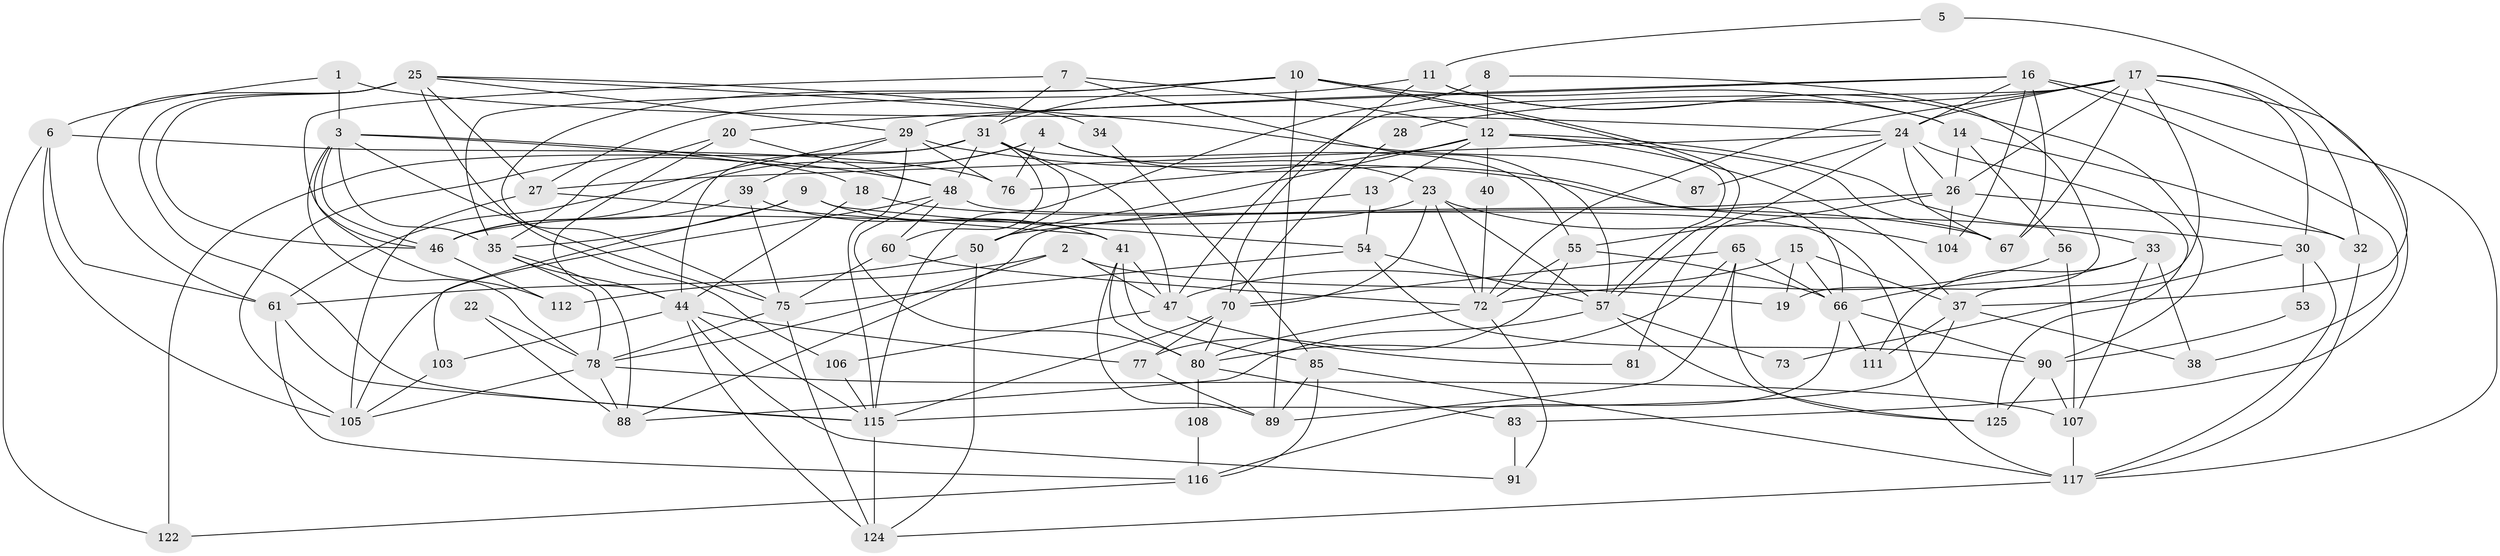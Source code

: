 // original degree distribution, {3: 0.22900763358778625, 4: 0.2595419847328244, 5: 0.17557251908396945, 2: 0.16793893129770993, 7: 0.05343511450381679, 6: 0.11450381679389313}
// Generated by graph-tools (version 1.1) at 2025/11/02/27/25 16:11:19]
// undirected, 84 vertices, 212 edges
graph export_dot {
graph [start="1"]
  node [color=gray90,style=filled];
  1;
  2;
  3 [super="+42"];
  4 [super="+59"];
  5;
  6;
  7;
  8;
  9 [super="+21"];
  10 [super="+43"];
  11 [super="+127"];
  12 [super="+128"];
  13 [super="+95"];
  14;
  15;
  16 [super="+93"];
  17 [super="+82"];
  18;
  19;
  20;
  22;
  23 [super="+58"];
  24 [super="+62"];
  25 [super="+36"];
  26 [super="+102"];
  27 [super="+119"];
  28;
  29 [super="+51"];
  30 [super="+101"];
  31 [super="+96"];
  32 [super="+100"];
  33 [super="+131"];
  34;
  35 [super="+63"];
  37 [super="+64"];
  38;
  39 [super="+45"];
  40;
  41 [super="+49"];
  44 [super="+94"];
  46 [super="+114"];
  47 [super="+71"];
  48 [super="+92"];
  50 [super="+52"];
  53;
  54;
  55 [super="+79"];
  56 [super="+74"];
  57 [super="+68"];
  60 [super="+69"];
  61 [super="+84"];
  65 [super="+98"];
  66 [super="+113"];
  67;
  70 [super="+118"];
  72 [super="+109"];
  73;
  75 [super="+129"];
  76 [super="+123"];
  77 [super="+86"];
  78 [super="+99"];
  80;
  81;
  83;
  85 [super="+130"];
  87;
  88 [super="+97"];
  89;
  90 [super="+120"];
  91;
  103;
  104;
  105 [super="+110"];
  106;
  107;
  108;
  111;
  112;
  115 [super="+126"];
  116;
  117 [super="+121"];
  122;
  124;
  125;
  1 -- 6;
  1 -- 3;
  1 -- 24;
  2 -- 19;
  2 -- 47;
  2 -- 112;
  2 -- 78;
  3 -- 35;
  3 -- 48;
  3 -- 46;
  3 -- 112;
  3 -- 18;
  3 -- 75;
  3 -- 78;
  4 -- 23;
  4 -- 66;
  4 -- 105;
  4 -- 46;
  4 -- 76;
  5 -- 37;
  5 -- 11;
  6 -- 61;
  6 -- 122;
  6 -- 76;
  6 -- 105;
  7 -- 31;
  7 -- 46;
  7 -- 12;
  7 -- 57;
  8 -- 12 [weight=2];
  8 -- 19;
  8 -- 115;
  9 -- 103;
  9 -- 54;
  9 -- 41;
  9 -- 35;
  10 -- 89;
  10 -- 57;
  10 -- 57;
  10 -- 14;
  10 -- 35;
  10 -- 75;
  10 -- 31;
  11 -- 14;
  11 -- 70;
  11 -- 27;
  11 -- 90;
  12 -- 67 [weight=2];
  12 -- 50;
  12 -- 40;
  12 -- 37;
  12 -- 76;
  12 -- 13;
  12 -- 30;
  13 -- 54;
  13 -- 50;
  14 -- 32;
  14 -- 26;
  14 -- 56;
  15 -- 47;
  15 -- 19;
  15 -- 37;
  15 -- 66;
  16 -- 104;
  16 -- 29;
  16 -- 67;
  16 -- 20;
  16 -- 117;
  16 -- 38;
  16 -- 24;
  17 -- 37;
  17 -- 28;
  17 -- 30;
  17 -- 83;
  17 -- 67;
  17 -- 24;
  17 -- 26;
  17 -- 47;
  17 -- 32;
  17 -- 72;
  18 -- 67;
  18 -- 44;
  20 -- 35;
  20 -- 44;
  20 -- 48;
  22 -- 88;
  22 -- 78;
  23 -- 46;
  23 -- 72;
  23 -- 57;
  23 -- 104;
  23 -- 70;
  24 -- 67;
  24 -- 81;
  24 -- 87;
  24 -- 26;
  24 -- 27;
  24 -- 125;
  25 -- 46;
  25 -- 27;
  25 -- 34;
  25 -- 115;
  25 -- 87;
  25 -- 106;
  25 -- 29;
  25 -- 61;
  26 -- 88;
  26 -- 32;
  26 -- 104;
  26 -- 55;
  27 -- 105;
  27 -- 41;
  28 -- 70;
  29 -- 33;
  29 -- 39;
  29 -- 115;
  29 -- 76;
  29 -- 61;
  30 -- 117;
  30 -- 53;
  30 -- 73;
  31 -- 47;
  31 -- 48;
  31 -- 55;
  31 -- 122;
  31 -- 60;
  31 -- 44;
  31 -- 50;
  32 -- 117;
  33 -- 111;
  33 -- 38;
  33 -- 107;
  33 -- 66;
  34 -- 85;
  35 -- 44;
  35 -- 78;
  35 -- 88;
  37 -- 115;
  37 -- 38;
  37 -- 111;
  39 -- 75;
  39 -- 46;
  39 -- 41;
  40 -- 72;
  41 -- 47;
  41 -- 85;
  41 -- 80;
  41 -- 89;
  44 -- 103;
  44 -- 91;
  44 -- 124;
  44 -- 77;
  44 -- 115;
  46 -- 112;
  47 -- 81;
  47 -- 106;
  48 -- 80;
  48 -- 105;
  48 -- 117;
  48 -- 60;
  50 -- 61;
  50 -- 124;
  53 -- 90;
  54 -- 75;
  54 -- 90;
  54 -- 57;
  55 -- 66;
  55 -- 72;
  55 -- 77;
  56 -- 72;
  56 -- 107;
  57 -- 73;
  57 -- 125;
  57 -- 88;
  60 -- 72;
  60 -- 75;
  61 -- 115;
  61 -- 116;
  65 -- 89;
  65 -- 80;
  65 -- 66;
  65 -- 125;
  65 -- 70;
  66 -- 111;
  66 -- 116;
  66 -- 90;
  70 -- 77 [weight=2];
  70 -- 80;
  70 -- 115;
  72 -- 91;
  72 -- 80;
  75 -- 124;
  75 -- 78;
  77 -- 89;
  78 -- 107;
  78 -- 88;
  78 -- 105;
  80 -- 83;
  80 -- 108;
  83 -- 91;
  85 -- 116;
  85 -- 89;
  85 -- 117;
  90 -- 107;
  90 -- 125;
  103 -- 105;
  106 -- 115;
  107 -- 117;
  108 -- 116;
  115 -- 124;
  116 -- 122;
  117 -- 124;
}
